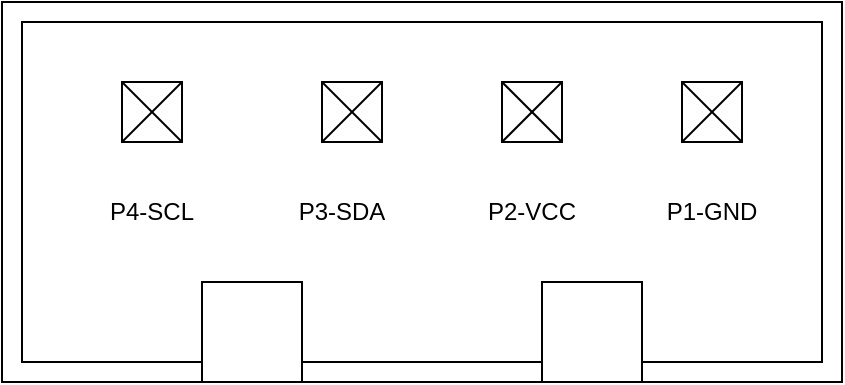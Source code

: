 <mxfile version="16.5.3" type="device"><diagram id="AgDP-6E8mxEChOnMjPXN" name="Page-1"><mxGraphModel dx="558" dy="898" grid="1" gridSize="10" guides="1" tooltips="1" connect="1" arrows="1" fold="1" page="1" pageScale="1" pageWidth="850" pageHeight="1100" math="0" shadow="0"><root><mxCell id="0"/><mxCell id="1" parent="0"/><mxCell id="Sy_ffkeHIsyIRHxzqGBU-10" value="" style="rounded=0;whiteSpace=wrap;html=1;" vertex="1" parent="1"><mxGeometry x="120" y="80" width="420" height="190" as="geometry"/></mxCell><mxCell id="Sy_ffkeHIsyIRHxzqGBU-1" value="" style="rounded=0;whiteSpace=wrap;html=1;" vertex="1" parent="1"><mxGeometry x="130" y="90" width="400" height="170" as="geometry"/></mxCell><mxCell id="Sy_ffkeHIsyIRHxzqGBU-11" value="" style="whiteSpace=wrap;html=1;aspect=fixed;" vertex="1" parent="1"><mxGeometry x="220" y="220" width="50" height="50" as="geometry"/></mxCell><mxCell id="Sy_ffkeHIsyIRHxzqGBU-13" value="" style="whiteSpace=wrap;html=1;aspect=fixed;" vertex="1" parent="1"><mxGeometry x="390" y="220" width="50" height="50" as="geometry"/></mxCell><mxCell id="Sy_ffkeHIsyIRHxzqGBU-18" value="" style="group" vertex="1" connectable="0" parent="1"><mxGeometry x="180" y="120" width="30" height="30" as="geometry"/></mxCell><mxCell id="Sy_ffkeHIsyIRHxzqGBU-14" value="" style="whiteSpace=wrap;html=1;aspect=fixed;" vertex="1" parent="Sy_ffkeHIsyIRHxzqGBU-18"><mxGeometry width="30" height="30" as="geometry"/></mxCell><mxCell id="Sy_ffkeHIsyIRHxzqGBU-16" value="" style="endArrow=none;html=1;rounded=0;entryX=0;entryY=0;entryDx=0;entryDy=0;exitX=1;exitY=1;exitDx=0;exitDy=0;" edge="1" parent="Sy_ffkeHIsyIRHxzqGBU-18" source="Sy_ffkeHIsyIRHxzqGBU-14" target="Sy_ffkeHIsyIRHxzqGBU-14"><mxGeometry width="50" height="50" relative="1" as="geometry"><mxPoint x="100" y="340" as="sourcePoint"/><mxPoint x="150" y="290" as="targetPoint"/></mxGeometry></mxCell><mxCell id="Sy_ffkeHIsyIRHxzqGBU-17" value="" style="endArrow=none;html=1;rounded=0;entryX=0;entryY=1;entryDx=0;entryDy=0;exitX=1;exitY=0;exitDx=0;exitDy=0;" edge="1" parent="Sy_ffkeHIsyIRHxzqGBU-18" source="Sy_ffkeHIsyIRHxzqGBU-14" target="Sy_ffkeHIsyIRHxzqGBU-14"><mxGeometry width="50" height="50" relative="1" as="geometry"><mxPoint x="40" y="40" as="sourcePoint"/><mxPoint x="10" y="10" as="targetPoint"/></mxGeometry></mxCell><mxCell id="Sy_ffkeHIsyIRHxzqGBU-19" value="" style="group" vertex="1" connectable="0" parent="1"><mxGeometry x="280" y="120" width="30" height="30" as="geometry"/></mxCell><mxCell id="Sy_ffkeHIsyIRHxzqGBU-20" value="" style="whiteSpace=wrap;html=1;aspect=fixed;" vertex="1" parent="Sy_ffkeHIsyIRHxzqGBU-19"><mxGeometry width="30" height="30" as="geometry"/></mxCell><mxCell id="Sy_ffkeHIsyIRHxzqGBU-21" value="" style="endArrow=none;html=1;rounded=0;entryX=0;entryY=0;entryDx=0;entryDy=0;exitX=1;exitY=1;exitDx=0;exitDy=0;" edge="1" parent="Sy_ffkeHIsyIRHxzqGBU-19" source="Sy_ffkeHIsyIRHxzqGBU-20" target="Sy_ffkeHIsyIRHxzqGBU-20"><mxGeometry width="50" height="50" relative="1" as="geometry"><mxPoint x="100" y="340" as="sourcePoint"/><mxPoint x="150" y="290" as="targetPoint"/></mxGeometry></mxCell><mxCell id="Sy_ffkeHIsyIRHxzqGBU-22" value="" style="endArrow=none;html=1;rounded=0;entryX=0;entryY=1;entryDx=0;entryDy=0;exitX=1;exitY=0;exitDx=0;exitDy=0;" edge="1" parent="Sy_ffkeHIsyIRHxzqGBU-19" source="Sy_ffkeHIsyIRHxzqGBU-20" target="Sy_ffkeHIsyIRHxzqGBU-20"><mxGeometry width="50" height="50" relative="1" as="geometry"><mxPoint x="40" y="40" as="sourcePoint"/><mxPoint x="10" y="10" as="targetPoint"/></mxGeometry></mxCell><mxCell id="Sy_ffkeHIsyIRHxzqGBU-23" value="" style="group" vertex="1" connectable="0" parent="1"><mxGeometry x="370" y="120" width="30" height="30" as="geometry"/></mxCell><mxCell id="Sy_ffkeHIsyIRHxzqGBU-24" value="" style="whiteSpace=wrap;html=1;aspect=fixed;" vertex="1" parent="Sy_ffkeHIsyIRHxzqGBU-23"><mxGeometry width="30" height="30" as="geometry"/></mxCell><mxCell id="Sy_ffkeHIsyIRHxzqGBU-25" value="" style="endArrow=none;html=1;rounded=0;entryX=0;entryY=0;entryDx=0;entryDy=0;exitX=1;exitY=1;exitDx=0;exitDy=0;" edge="1" parent="Sy_ffkeHIsyIRHxzqGBU-23" source="Sy_ffkeHIsyIRHxzqGBU-24" target="Sy_ffkeHIsyIRHxzqGBU-24"><mxGeometry width="50" height="50" relative="1" as="geometry"><mxPoint x="100" y="340" as="sourcePoint"/><mxPoint x="150" y="290" as="targetPoint"/></mxGeometry></mxCell><mxCell id="Sy_ffkeHIsyIRHxzqGBU-26" value="" style="endArrow=none;html=1;rounded=0;entryX=0;entryY=1;entryDx=0;entryDy=0;exitX=1;exitY=0;exitDx=0;exitDy=0;" edge="1" parent="Sy_ffkeHIsyIRHxzqGBU-23" source="Sy_ffkeHIsyIRHxzqGBU-24" target="Sy_ffkeHIsyIRHxzqGBU-24"><mxGeometry width="50" height="50" relative="1" as="geometry"><mxPoint x="40" y="40" as="sourcePoint"/><mxPoint x="10" y="10" as="targetPoint"/></mxGeometry></mxCell><mxCell id="Sy_ffkeHIsyIRHxzqGBU-27" value="" style="group" vertex="1" connectable="0" parent="1"><mxGeometry x="460" y="120" width="30" height="30" as="geometry"/></mxCell><mxCell id="Sy_ffkeHIsyIRHxzqGBU-28" value="" style="whiteSpace=wrap;html=1;aspect=fixed;" vertex="1" parent="Sy_ffkeHIsyIRHxzqGBU-27"><mxGeometry width="30" height="30" as="geometry"/></mxCell><mxCell id="Sy_ffkeHIsyIRHxzqGBU-29" value="" style="endArrow=none;html=1;rounded=0;entryX=0;entryY=0;entryDx=0;entryDy=0;exitX=1;exitY=1;exitDx=0;exitDy=0;" edge="1" parent="Sy_ffkeHIsyIRHxzqGBU-27" source="Sy_ffkeHIsyIRHxzqGBU-28" target="Sy_ffkeHIsyIRHxzqGBU-28"><mxGeometry width="50" height="50" relative="1" as="geometry"><mxPoint x="100" y="340" as="sourcePoint"/><mxPoint x="150" y="290" as="targetPoint"/></mxGeometry></mxCell><mxCell id="Sy_ffkeHIsyIRHxzqGBU-30" value="" style="endArrow=none;html=1;rounded=0;entryX=0;entryY=1;entryDx=0;entryDy=0;exitX=1;exitY=0;exitDx=0;exitDy=0;" edge="1" parent="Sy_ffkeHIsyIRHxzqGBU-27" source="Sy_ffkeHIsyIRHxzqGBU-28" target="Sy_ffkeHIsyIRHxzqGBU-28"><mxGeometry width="50" height="50" relative="1" as="geometry"><mxPoint x="40" y="40" as="sourcePoint"/><mxPoint x="10" y="10" as="targetPoint"/></mxGeometry></mxCell><mxCell id="Sy_ffkeHIsyIRHxzqGBU-31" value="P4-SCL" style="text;html=1;strokeColor=none;fillColor=none;align=center;verticalAlign=middle;whiteSpace=wrap;rounded=0;" vertex="1" parent="1"><mxGeometry x="165" y="170" width="60" height="30" as="geometry"/></mxCell><mxCell id="Sy_ffkeHIsyIRHxzqGBU-32" value="P3-SDA" style="text;html=1;strokeColor=none;fillColor=none;align=center;verticalAlign=middle;whiteSpace=wrap;rounded=0;" vertex="1" parent="1"><mxGeometry x="260" y="170" width="60" height="30" as="geometry"/></mxCell><mxCell id="Sy_ffkeHIsyIRHxzqGBU-33" value="P2-VCC" style="text;html=1;strokeColor=none;fillColor=none;align=center;verticalAlign=middle;whiteSpace=wrap;rounded=0;" vertex="1" parent="1"><mxGeometry x="355" y="170" width="60" height="30" as="geometry"/></mxCell><mxCell id="Sy_ffkeHIsyIRHxzqGBU-34" value="P1-GND" style="text;html=1;strokeColor=none;fillColor=none;align=center;verticalAlign=middle;whiteSpace=wrap;rounded=0;" vertex="1" parent="1"><mxGeometry x="445" y="170" width="60" height="30" as="geometry"/></mxCell></root></mxGraphModel></diagram></mxfile>